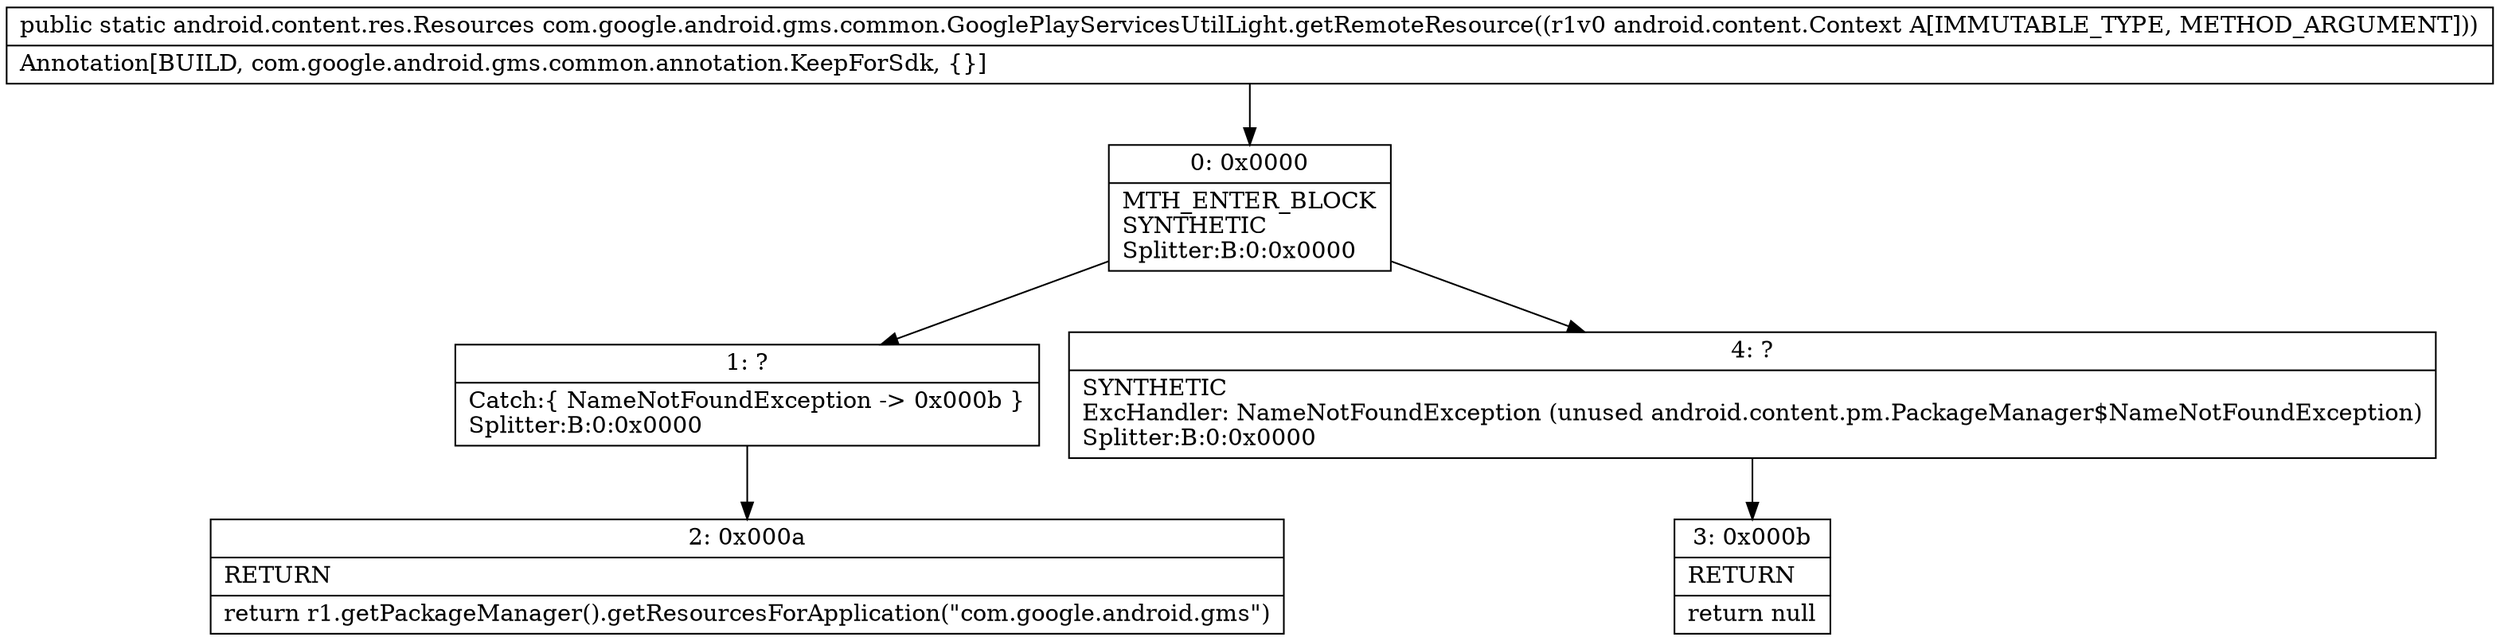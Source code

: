 digraph "CFG forcom.google.android.gms.common.GooglePlayServicesUtilLight.getRemoteResource(Landroid\/content\/Context;)Landroid\/content\/res\/Resources;" {
Node_0 [shape=record,label="{0\:\ 0x0000|MTH_ENTER_BLOCK\lSYNTHETIC\lSplitter:B:0:0x0000\l}"];
Node_1 [shape=record,label="{1\:\ ?|Catch:\{ NameNotFoundException \-\> 0x000b \}\lSplitter:B:0:0x0000\l}"];
Node_2 [shape=record,label="{2\:\ 0x000a|RETURN\l|return r1.getPackageManager().getResourcesForApplication(\"com.google.android.gms\")\l}"];
Node_3 [shape=record,label="{3\:\ 0x000b|RETURN\l|return null\l}"];
Node_4 [shape=record,label="{4\:\ ?|SYNTHETIC\lExcHandler: NameNotFoundException (unused android.content.pm.PackageManager$NameNotFoundException)\lSplitter:B:0:0x0000\l}"];
MethodNode[shape=record,label="{public static android.content.res.Resources com.google.android.gms.common.GooglePlayServicesUtilLight.getRemoteResource((r1v0 android.content.Context A[IMMUTABLE_TYPE, METHOD_ARGUMENT]))  | Annotation[BUILD, com.google.android.gms.common.annotation.KeepForSdk, \{\}]\l}"];
MethodNode -> Node_0;
Node_0 -> Node_1;
Node_0 -> Node_4;
Node_1 -> Node_2;
Node_4 -> Node_3;
}

